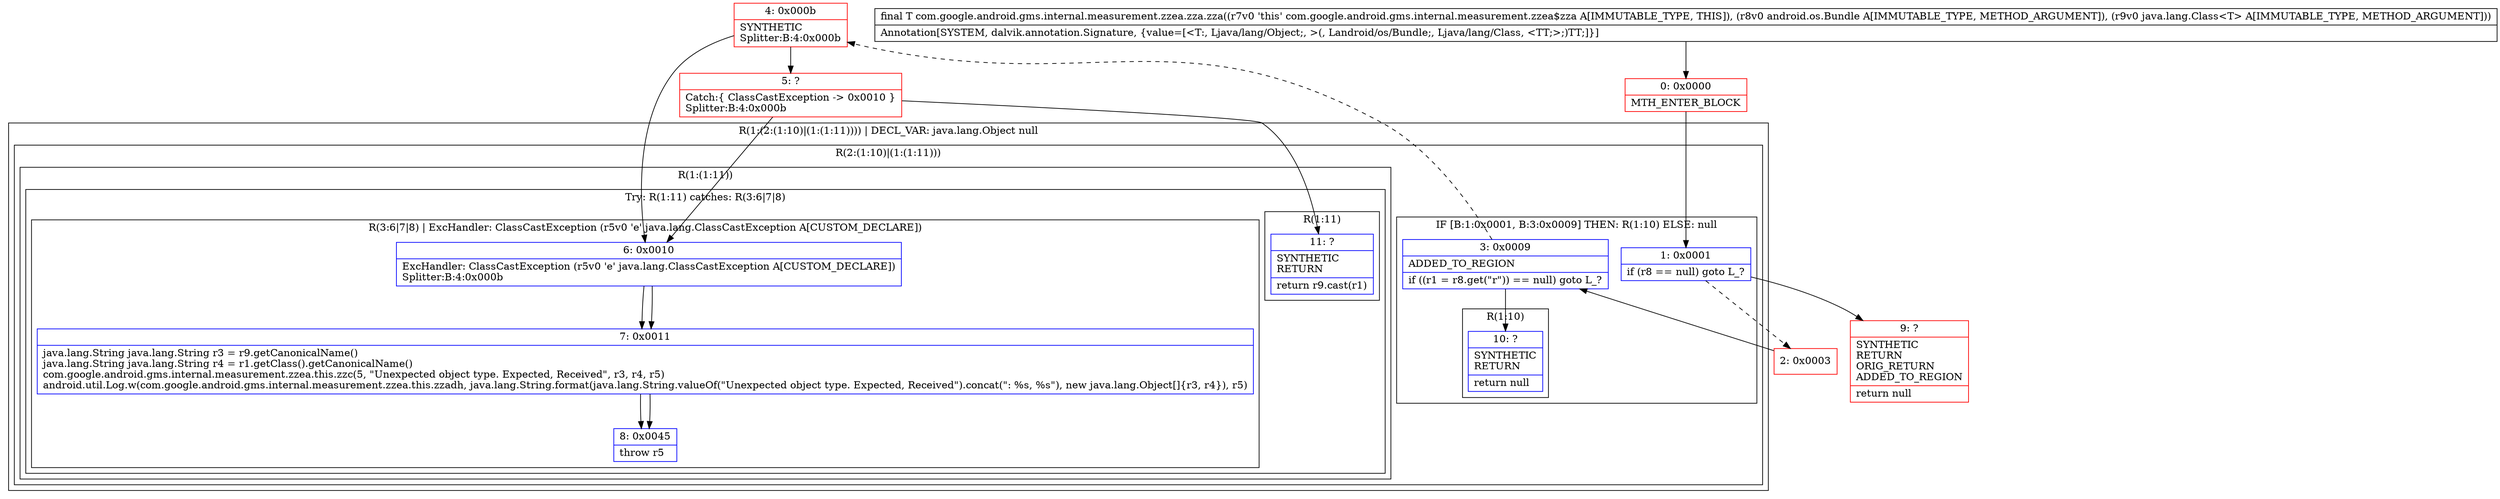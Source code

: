 digraph "CFG forcom.google.android.gms.internal.measurement.zzea.zza.zza(Landroid\/os\/Bundle;Ljava\/lang\/Class;)Ljava\/lang\/Object;" {
subgraph cluster_Region_1377928648 {
label = "R(1:(2:(1:10)|(1:(1:11)))) | DECL_VAR: java.lang.Object null\l";
node [shape=record,color=blue];
subgraph cluster_Region_527428026 {
label = "R(2:(1:10)|(1:(1:11)))";
node [shape=record,color=blue];
subgraph cluster_IfRegion_13395715 {
label = "IF [B:1:0x0001, B:3:0x0009] THEN: R(1:10) ELSE: null";
node [shape=record,color=blue];
Node_1 [shape=record,label="{1\:\ 0x0001|if (r8 == null) goto L_?\l}"];
Node_3 [shape=record,label="{3\:\ 0x0009|ADDED_TO_REGION\l|if ((r1 = r8.get(\"r\")) == null) goto L_?\l}"];
subgraph cluster_Region_165966327 {
label = "R(1:10)";
node [shape=record,color=blue];
Node_10 [shape=record,label="{10\:\ ?|SYNTHETIC\lRETURN\l|return null\l}"];
}
}
subgraph cluster_Region_1463134918 {
label = "R(1:(1:11))";
node [shape=record,color=blue];
subgraph cluster_TryCatchRegion_938982307 {
label = "Try: R(1:11) catches: R(3:6|7|8)";
node [shape=record,color=blue];
subgraph cluster_Region_1423975969 {
label = "R(1:11)";
node [shape=record,color=blue];
Node_11 [shape=record,label="{11\:\ ?|SYNTHETIC\lRETURN\l|return r9.cast(r1)\l}"];
}
subgraph cluster_Region_268362189 {
label = "R(3:6|7|8) | ExcHandler: ClassCastException (r5v0 'e' java.lang.ClassCastException A[CUSTOM_DECLARE])\l";
node [shape=record,color=blue];
Node_6 [shape=record,label="{6\:\ 0x0010|ExcHandler: ClassCastException (r5v0 'e' java.lang.ClassCastException A[CUSTOM_DECLARE])\lSplitter:B:4:0x000b\l}"];
Node_7 [shape=record,label="{7\:\ 0x0011|java.lang.String java.lang.String r3 = r9.getCanonicalName()\ljava.lang.String java.lang.String r4 = r1.getClass().getCanonicalName()\lcom.google.android.gms.internal.measurement.zzea.this.zzc(5, \"Unexpected object type. Expected, Received\", r3, r4, r5)\landroid.util.Log.w(com.google.android.gms.internal.measurement.zzea.this.zzadh, java.lang.String.format(java.lang.String.valueOf(\"Unexpected object type. Expected, Received\").concat(\": %s, %s\"), new java.lang.Object[]\{r3, r4\}), r5)\l}"];
Node_8 [shape=record,label="{8\:\ 0x0045|throw r5\l}"];
}
}
}
}
}
subgraph cluster_Region_268362189 {
label = "R(3:6|7|8) | ExcHandler: ClassCastException (r5v0 'e' java.lang.ClassCastException A[CUSTOM_DECLARE])\l";
node [shape=record,color=blue];
Node_6 [shape=record,label="{6\:\ 0x0010|ExcHandler: ClassCastException (r5v0 'e' java.lang.ClassCastException A[CUSTOM_DECLARE])\lSplitter:B:4:0x000b\l}"];
Node_7 [shape=record,label="{7\:\ 0x0011|java.lang.String java.lang.String r3 = r9.getCanonicalName()\ljava.lang.String java.lang.String r4 = r1.getClass().getCanonicalName()\lcom.google.android.gms.internal.measurement.zzea.this.zzc(5, \"Unexpected object type. Expected, Received\", r3, r4, r5)\landroid.util.Log.w(com.google.android.gms.internal.measurement.zzea.this.zzadh, java.lang.String.format(java.lang.String.valueOf(\"Unexpected object type. Expected, Received\").concat(\": %s, %s\"), new java.lang.Object[]\{r3, r4\}), r5)\l}"];
Node_8 [shape=record,label="{8\:\ 0x0045|throw r5\l}"];
}
Node_0 [shape=record,color=red,label="{0\:\ 0x0000|MTH_ENTER_BLOCK\l}"];
Node_2 [shape=record,color=red,label="{2\:\ 0x0003}"];
Node_4 [shape=record,color=red,label="{4\:\ 0x000b|SYNTHETIC\lSplitter:B:4:0x000b\l}"];
Node_5 [shape=record,color=red,label="{5\:\ ?|Catch:\{ ClassCastException \-\> 0x0010 \}\lSplitter:B:4:0x000b\l}"];
Node_9 [shape=record,color=red,label="{9\:\ ?|SYNTHETIC\lRETURN\lORIG_RETURN\lADDED_TO_REGION\l|return null\l}"];
MethodNode[shape=record,label="{final T com.google.android.gms.internal.measurement.zzea.zza.zza((r7v0 'this' com.google.android.gms.internal.measurement.zzea$zza A[IMMUTABLE_TYPE, THIS]), (r8v0 android.os.Bundle A[IMMUTABLE_TYPE, METHOD_ARGUMENT]), (r9v0 java.lang.Class\<T\> A[IMMUTABLE_TYPE, METHOD_ARGUMENT]))  | Annotation[SYSTEM, dalvik.annotation.Signature, \{value=[\<T:, Ljava\/lang\/Object;, \>(, Landroid\/os\/Bundle;, Ljava\/lang\/Class, \<TT;\>;)TT;]\}]\l}"];
MethodNode -> Node_0;
Node_1 -> Node_2[style=dashed];
Node_1 -> Node_9;
Node_3 -> Node_4[style=dashed];
Node_3 -> Node_10;
Node_6 -> Node_7;
Node_7 -> Node_8;
Node_6 -> Node_7;
Node_7 -> Node_8;
Node_0 -> Node_1;
Node_2 -> Node_3;
Node_4 -> Node_5;
Node_4 -> Node_6;
Node_5 -> Node_6;
Node_5 -> Node_11;
}

